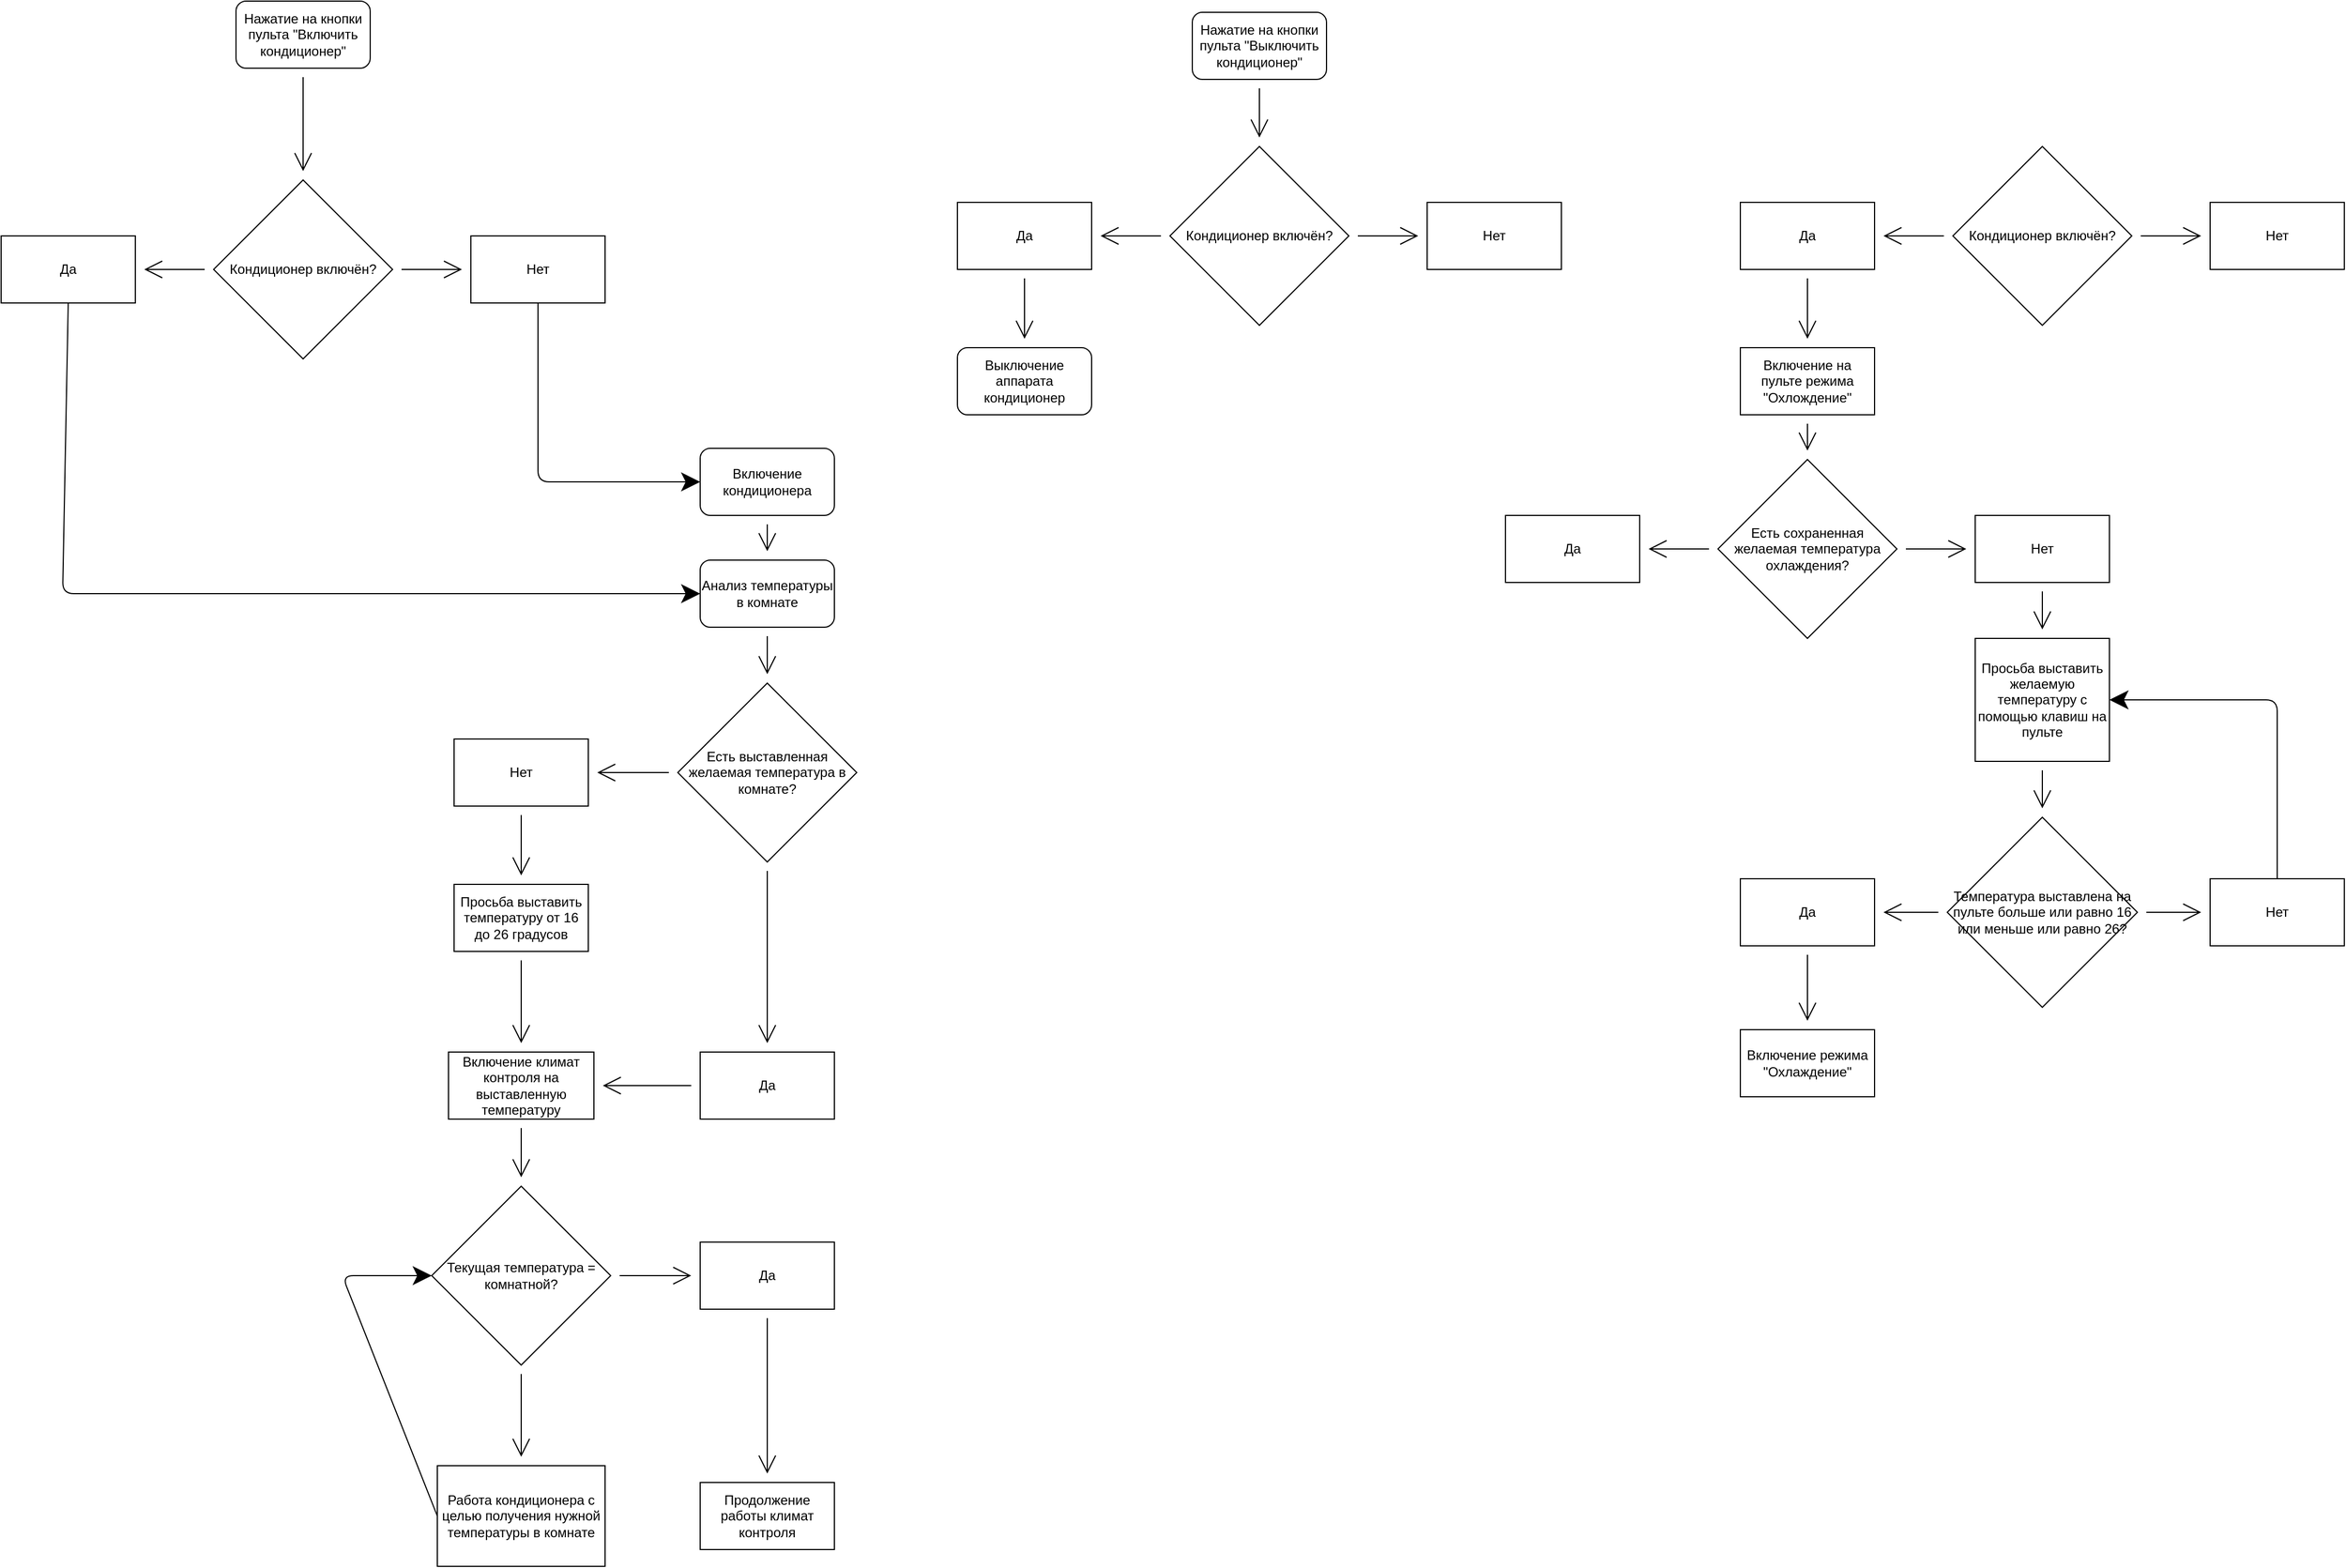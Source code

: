 <mxfile version="15.3.4" type="github">
  <diagram id="MO2Bvyn2_-JSokNNpkE6" name="Page-1">
    <mxGraphModel dx="1221" dy="681" grid="1" gridSize="10" guides="1" tooltips="1" connect="1" arrows="1" fold="1" page="1" pageScale="1" pageWidth="3000" pageHeight="3000" math="0" shadow="0">
      <root>
        <mxCell id="0" />
        <mxCell id="1" parent="0" />
        <mxCell id="xLc4NqqJEeSbFSuvH_Aq-7" value="" style="edgeStyle=none;curved=1;rounded=0;orthogonalLoop=1;jettySize=auto;html=1;endArrow=open;startSize=14;endSize=14;sourcePerimeterSpacing=8;targetPerimeterSpacing=8;" edge="1" parent="1" source="xLc4NqqJEeSbFSuvH_Aq-1" target="xLc4NqqJEeSbFSuvH_Aq-2">
          <mxGeometry relative="1" as="geometry" />
        </mxCell>
        <mxCell id="xLc4NqqJEeSbFSuvH_Aq-1" value="Включение кондиционера" style="rounded=1;whiteSpace=wrap;html=1;hachureGap=4;pointerEvents=0;" vertex="1" parent="1">
          <mxGeometry x="830" y="570" width="120" height="60" as="geometry" />
        </mxCell>
        <mxCell id="xLc4NqqJEeSbFSuvH_Aq-8" value="" style="edgeStyle=none;curved=1;rounded=0;orthogonalLoop=1;jettySize=auto;html=1;endArrow=open;startSize=14;endSize=14;sourcePerimeterSpacing=8;targetPerimeterSpacing=8;" edge="1" parent="1" source="xLc4NqqJEeSbFSuvH_Aq-2" target="xLc4NqqJEeSbFSuvH_Aq-4">
          <mxGeometry relative="1" as="geometry" />
        </mxCell>
        <mxCell id="xLc4NqqJEeSbFSuvH_Aq-2" value="Анализ температуры в комнате" style="rounded=1;whiteSpace=wrap;html=1;hachureGap=4;pointerEvents=0;" vertex="1" parent="1">
          <mxGeometry x="830" y="670" width="120" height="60" as="geometry" />
        </mxCell>
        <mxCell id="xLc4NqqJEeSbFSuvH_Aq-9" value="" style="edgeStyle=none;curved=1;rounded=0;orthogonalLoop=1;jettySize=auto;html=1;endArrow=open;startSize=14;endSize=14;sourcePerimeterSpacing=8;targetPerimeterSpacing=8;" edge="1" parent="1" source="xLc4NqqJEeSbFSuvH_Aq-4" target="xLc4NqqJEeSbFSuvH_Aq-5">
          <mxGeometry relative="1" as="geometry" />
        </mxCell>
        <mxCell id="xLc4NqqJEeSbFSuvH_Aq-10" value="" style="edgeStyle=none;curved=1;rounded=0;orthogonalLoop=1;jettySize=auto;html=1;endArrow=open;startSize=14;endSize=14;sourcePerimeterSpacing=8;targetPerimeterSpacing=8;" edge="1" parent="1" source="xLc4NqqJEeSbFSuvH_Aq-4" target="xLc4NqqJEeSbFSuvH_Aq-6">
          <mxGeometry relative="1" as="geometry" />
        </mxCell>
        <mxCell id="xLc4NqqJEeSbFSuvH_Aq-4" value="Есть выставленная желаемая температура в комнате?" style="rhombus;whiteSpace=wrap;html=1;hachureGap=4;pointerEvents=0;" vertex="1" parent="1">
          <mxGeometry x="810" y="780" width="160" height="160" as="geometry" />
        </mxCell>
        <mxCell id="xLc4NqqJEeSbFSuvH_Aq-12" value="" style="edgeStyle=none;curved=1;rounded=0;orthogonalLoop=1;jettySize=auto;html=1;endArrow=open;startSize=14;endSize=14;sourcePerimeterSpacing=8;targetPerimeterSpacing=8;" edge="1" parent="1" source="xLc4NqqJEeSbFSuvH_Aq-5" target="xLc4NqqJEeSbFSuvH_Aq-11">
          <mxGeometry relative="1" as="geometry" />
        </mxCell>
        <mxCell id="xLc4NqqJEeSbFSuvH_Aq-5" value="Нет" style="rounded=0;whiteSpace=wrap;html=1;hachureGap=4;pointerEvents=0;" vertex="1" parent="1">
          <mxGeometry x="610" y="830" width="120" height="60" as="geometry" />
        </mxCell>
        <mxCell id="xLc4NqqJEeSbFSuvH_Aq-15" value="" style="edgeStyle=none;curved=1;rounded=0;orthogonalLoop=1;jettySize=auto;html=1;endArrow=open;startSize=14;endSize=14;sourcePerimeterSpacing=8;targetPerimeterSpacing=8;" edge="1" parent="1" source="xLc4NqqJEeSbFSuvH_Aq-6" target="xLc4NqqJEeSbFSuvH_Aq-13">
          <mxGeometry relative="1" as="geometry" />
        </mxCell>
        <mxCell id="xLc4NqqJEeSbFSuvH_Aq-6" value="Да" style="rounded=0;whiteSpace=wrap;html=1;hachureGap=4;pointerEvents=0;" vertex="1" parent="1">
          <mxGeometry x="830" y="1110" width="120" height="60" as="geometry" />
        </mxCell>
        <mxCell id="xLc4NqqJEeSbFSuvH_Aq-14" value="" style="edgeStyle=none;curved=1;rounded=0;orthogonalLoop=1;jettySize=auto;html=1;endArrow=open;startSize=14;endSize=14;sourcePerimeterSpacing=8;targetPerimeterSpacing=8;" edge="1" parent="1" source="xLc4NqqJEeSbFSuvH_Aq-11" target="xLc4NqqJEeSbFSuvH_Aq-13">
          <mxGeometry relative="1" as="geometry" />
        </mxCell>
        <mxCell id="xLc4NqqJEeSbFSuvH_Aq-11" value="Просьба выставить температуру от 16 до 26 градусов" style="rounded=0;whiteSpace=wrap;html=1;hachureGap=4;pointerEvents=0;" vertex="1" parent="1">
          <mxGeometry x="610" y="960" width="120" height="60" as="geometry" />
        </mxCell>
        <mxCell id="xLc4NqqJEeSbFSuvH_Aq-24" value="" style="edgeStyle=none;curved=1;rounded=0;orthogonalLoop=1;jettySize=auto;html=1;endArrow=open;startSize=14;endSize=14;sourcePerimeterSpacing=8;targetPerimeterSpacing=8;" edge="1" parent="1" source="xLc4NqqJEeSbFSuvH_Aq-13" target="xLc4NqqJEeSbFSuvH_Aq-17">
          <mxGeometry relative="1" as="geometry" />
        </mxCell>
        <mxCell id="xLc4NqqJEeSbFSuvH_Aq-13" value="Включение климат контроля на выставленную температуру" style="rounded=0;whiteSpace=wrap;html=1;hachureGap=4;pointerEvents=0;" vertex="1" parent="1">
          <mxGeometry x="605" y="1110" width="130" height="60" as="geometry" />
        </mxCell>
        <mxCell id="xLc4NqqJEeSbFSuvH_Aq-20" value="" style="edgeStyle=none;curved=1;rounded=0;orthogonalLoop=1;jettySize=auto;html=1;endArrow=open;startSize=14;endSize=14;sourcePerimeterSpacing=8;targetPerimeterSpacing=8;" edge="1" parent="1" source="xLc4NqqJEeSbFSuvH_Aq-17" target="xLc4NqqJEeSbFSuvH_Aq-18">
          <mxGeometry relative="1" as="geometry" />
        </mxCell>
        <mxCell id="xLc4NqqJEeSbFSuvH_Aq-21" value="" style="edgeStyle=none;curved=1;rounded=0;orthogonalLoop=1;jettySize=auto;html=1;endArrow=open;startSize=14;endSize=14;sourcePerimeterSpacing=8;targetPerimeterSpacing=8;" edge="1" parent="1" source="xLc4NqqJEeSbFSuvH_Aq-17" target="xLc4NqqJEeSbFSuvH_Aq-19">
          <mxGeometry relative="1" as="geometry" />
        </mxCell>
        <mxCell id="xLc4NqqJEeSbFSuvH_Aq-17" value="Текущая температура = комнатной?" style="rhombus;whiteSpace=wrap;html=1;hachureGap=4;pointerEvents=0;" vertex="1" parent="1">
          <mxGeometry x="590" y="1230" width="160" height="160" as="geometry" />
        </mxCell>
        <mxCell id="xLc4NqqJEeSbFSuvH_Aq-23" style="edgeStyle=none;curved=1;rounded=0;orthogonalLoop=1;jettySize=auto;html=1;endArrow=open;startSize=14;endSize=14;sourcePerimeterSpacing=8;targetPerimeterSpacing=8;" edge="1" parent="1" source="xLc4NqqJEeSbFSuvH_Aq-18" target="xLc4NqqJEeSbFSuvH_Aq-22">
          <mxGeometry relative="1" as="geometry" />
        </mxCell>
        <mxCell id="xLc4NqqJEeSbFSuvH_Aq-18" value="Да" style="rounded=0;whiteSpace=wrap;html=1;hachureGap=4;pointerEvents=0;" vertex="1" parent="1">
          <mxGeometry x="830" y="1280" width="120" height="60" as="geometry" />
        </mxCell>
        <mxCell id="xLc4NqqJEeSbFSuvH_Aq-19" value="Работа кондиционера с целью получения нужной температуры в комнате" style="rounded=0;whiteSpace=wrap;html=1;hachureGap=4;pointerEvents=0;" vertex="1" parent="1">
          <mxGeometry x="595" y="1480" width="150" height="90" as="geometry" />
        </mxCell>
        <mxCell id="xLc4NqqJEeSbFSuvH_Aq-22" value="Продолжение работы климат контроля" style="rounded=0;whiteSpace=wrap;html=1;hachureGap=4;pointerEvents=0;" vertex="1" parent="1">
          <mxGeometry x="830" y="1495" width="120" height="60" as="geometry" />
        </mxCell>
        <mxCell id="xLc4NqqJEeSbFSuvH_Aq-25" value="" style="endArrow=classic;html=1;startSize=14;endSize=14;sourcePerimeterSpacing=8;targetPerimeterSpacing=8;exitX=0;exitY=0.5;exitDx=0;exitDy=0;" edge="1" parent="1" source="xLc4NqqJEeSbFSuvH_Aq-19">
          <mxGeometry width="50" height="50" relative="1" as="geometry">
            <mxPoint x="550" y="1500" as="sourcePoint" />
            <mxPoint x="590" y="1310" as="targetPoint" />
            <Array as="points">
              <mxPoint x="510" y="1310" />
            </Array>
          </mxGeometry>
        </mxCell>
        <mxCell id="xLc4NqqJEeSbFSuvH_Aq-31" value="" style="edgeStyle=none;curved=1;rounded=0;orthogonalLoop=1;jettySize=auto;html=1;endArrow=open;startSize=14;endSize=14;sourcePerimeterSpacing=8;targetPerimeterSpacing=8;" edge="1" parent="1" source="xLc4NqqJEeSbFSuvH_Aq-27" target="xLc4NqqJEeSbFSuvH_Aq-28">
          <mxGeometry relative="1" as="geometry" />
        </mxCell>
        <mxCell id="xLc4NqqJEeSbFSuvH_Aq-32" value="" style="edgeStyle=none;curved=1;rounded=0;orthogonalLoop=1;jettySize=auto;html=1;endArrow=open;startSize=14;endSize=14;sourcePerimeterSpacing=8;targetPerimeterSpacing=8;" edge="1" parent="1" source="xLc4NqqJEeSbFSuvH_Aq-27" target="xLc4NqqJEeSbFSuvH_Aq-29">
          <mxGeometry relative="1" as="geometry" />
        </mxCell>
        <mxCell id="xLc4NqqJEeSbFSuvH_Aq-27" value="Кондиционер включён?" style="rhombus;whiteSpace=wrap;html=1;hachureGap=4;pointerEvents=0;" vertex="1" parent="1">
          <mxGeometry x="395" y="330" width="160" height="160" as="geometry" />
        </mxCell>
        <mxCell id="xLc4NqqJEeSbFSuvH_Aq-28" value="Да" style="rounded=0;whiteSpace=wrap;html=1;hachureGap=4;pointerEvents=0;" vertex="1" parent="1">
          <mxGeometry x="205" y="380" width="120" height="60" as="geometry" />
        </mxCell>
        <mxCell id="xLc4NqqJEeSbFSuvH_Aq-29" value="Нет" style="rounded=0;whiteSpace=wrap;html=1;hachureGap=4;pointerEvents=0;" vertex="1" parent="1">
          <mxGeometry x="625" y="380" width="120" height="60" as="geometry" />
        </mxCell>
        <mxCell id="xLc4NqqJEeSbFSuvH_Aq-34" value="" style="edgeStyle=none;curved=1;rounded=0;orthogonalLoop=1;jettySize=auto;html=1;endArrow=open;startSize=14;endSize=14;sourcePerimeterSpacing=8;targetPerimeterSpacing=8;" edge="1" parent="1" source="xLc4NqqJEeSbFSuvH_Aq-33" target="xLc4NqqJEeSbFSuvH_Aq-27">
          <mxGeometry relative="1" as="geometry" />
        </mxCell>
        <mxCell id="xLc4NqqJEeSbFSuvH_Aq-33" value="Нажатие на кнопки пульта &quot;Включить кондиционер&quot;" style="rounded=1;whiteSpace=wrap;html=1;hachureGap=4;pointerEvents=0;" vertex="1" parent="1">
          <mxGeometry x="415" y="170" width="120" height="60" as="geometry" />
        </mxCell>
        <mxCell id="xLc4NqqJEeSbFSuvH_Aq-35" value="" style="endArrow=classic;html=1;startSize=14;endSize=14;sourcePerimeterSpacing=8;targetPerimeterSpacing=8;exitX=0.5;exitY=1;exitDx=0;exitDy=0;entryX=0;entryY=0.5;entryDx=0;entryDy=0;" edge="1" parent="1" source="xLc4NqqJEeSbFSuvH_Aq-29" target="xLc4NqqJEeSbFSuvH_Aq-1">
          <mxGeometry width="50" height="50" relative="1" as="geometry">
            <mxPoint x="570" y="640" as="sourcePoint" />
            <mxPoint x="620" y="590" as="targetPoint" />
            <Array as="points">
              <mxPoint x="685" y="600" />
            </Array>
          </mxGeometry>
        </mxCell>
        <mxCell id="xLc4NqqJEeSbFSuvH_Aq-37" value="" style="endArrow=classic;html=1;startSize=14;endSize=14;sourcePerimeterSpacing=8;targetPerimeterSpacing=8;exitX=0.5;exitY=1;exitDx=0;exitDy=0;entryX=0;entryY=0.5;entryDx=0;entryDy=0;" edge="1" parent="1" source="xLc4NqqJEeSbFSuvH_Aq-28" target="xLc4NqqJEeSbFSuvH_Aq-2">
          <mxGeometry width="50" height="50" relative="1" as="geometry">
            <mxPoint x="265" y="440" as="sourcePoint" />
            <mxPoint x="830" y="700" as="targetPoint" />
            <Array as="points">
              <mxPoint x="260" y="700" />
            </Array>
          </mxGeometry>
        </mxCell>
        <mxCell id="xLc4NqqJEeSbFSuvH_Aq-45" value="" style="edgeStyle=none;curved=1;rounded=0;orthogonalLoop=1;jettySize=auto;html=1;endArrow=open;startSize=14;endSize=14;sourcePerimeterSpacing=8;targetPerimeterSpacing=8;" edge="1" parent="1" source="xLc4NqqJEeSbFSuvH_Aq-38" target="xLc4NqqJEeSbFSuvH_Aq-40">
          <mxGeometry relative="1" as="geometry" />
        </mxCell>
        <mxCell id="xLc4NqqJEeSbFSuvH_Aq-38" value="Нажатие на кнопки пульта &quot;Выключить кондиционер&quot;" style="rounded=1;whiteSpace=wrap;html=1;hachureGap=4;pointerEvents=0;" vertex="1" parent="1">
          <mxGeometry x="1270" y="180" width="120" height="60" as="geometry" />
        </mxCell>
        <mxCell id="xLc4NqqJEeSbFSuvH_Aq-43" value="" style="edgeStyle=none;curved=1;rounded=0;orthogonalLoop=1;jettySize=auto;html=1;endArrow=open;startSize=14;endSize=14;sourcePerimeterSpacing=8;targetPerimeterSpacing=8;" edge="1" parent="1" source="xLc4NqqJEeSbFSuvH_Aq-40" target="xLc4NqqJEeSbFSuvH_Aq-41">
          <mxGeometry relative="1" as="geometry" />
        </mxCell>
        <mxCell id="xLc4NqqJEeSbFSuvH_Aq-44" value="" style="edgeStyle=none;curved=1;rounded=0;orthogonalLoop=1;jettySize=auto;html=1;endArrow=open;startSize=14;endSize=14;sourcePerimeterSpacing=8;targetPerimeterSpacing=8;" edge="1" parent="1" source="xLc4NqqJEeSbFSuvH_Aq-40" target="xLc4NqqJEeSbFSuvH_Aq-42">
          <mxGeometry relative="1" as="geometry" />
        </mxCell>
        <mxCell id="xLc4NqqJEeSbFSuvH_Aq-40" value="Кондиционер включён?" style="rhombus;whiteSpace=wrap;html=1;hachureGap=4;pointerEvents=0;" vertex="1" parent="1">
          <mxGeometry x="1250" y="300" width="160" height="160" as="geometry" />
        </mxCell>
        <mxCell id="xLc4NqqJEeSbFSuvH_Aq-47" value="" style="edgeStyle=none;curved=1;rounded=0;orthogonalLoop=1;jettySize=auto;html=1;endArrow=open;startSize=14;endSize=14;sourcePerimeterSpacing=8;targetPerimeterSpacing=8;" edge="1" parent="1" source="xLc4NqqJEeSbFSuvH_Aq-41" target="xLc4NqqJEeSbFSuvH_Aq-46">
          <mxGeometry relative="1" as="geometry" />
        </mxCell>
        <mxCell id="xLc4NqqJEeSbFSuvH_Aq-41" value="Да" style="rounded=0;whiteSpace=wrap;html=1;hachureGap=4;pointerEvents=0;" vertex="1" parent="1">
          <mxGeometry x="1060" y="350" width="120" height="60" as="geometry" />
        </mxCell>
        <mxCell id="xLc4NqqJEeSbFSuvH_Aq-42" value="Нет" style="rounded=0;whiteSpace=wrap;html=1;hachureGap=4;pointerEvents=0;" vertex="1" parent="1">
          <mxGeometry x="1480" y="350" width="120" height="60" as="geometry" />
        </mxCell>
        <mxCell id="xLc4NqqJEeSbFSuvH_Aq-46" value="Выключение аппарата кондиционер" style="rounded=1;whiteSpace=wrap;html=1;hachureGap=4;pointerEvents=0;" vertex="1" parent="1">
          <mxGeometry x="1060" y="480" width="120" height="60" as="geometry" />
        </mxCell>
        <mxCell id="xLc4NqqJEeSbFSuvH_Aq-50" value="" style="edgeStyle=none;curved=1;rounded=0;orthogonalLoop=1;jettySize=auto;html=1;endArrow=open;startSize=14;endSize=14;sourcePerimeterSpacing=8;targetPerimeterSpacing=8;" edge="1" parent="1" source="xLc4NqqJEeSbFSuvH_Aq-48" target="xLc4NqqJEeSbFSuvH_Aq-49">
          <mxGeometry relative="1" as="geometry" />
        </mxCell>
        <mxCell id="xLc4NqqJEeSbFSuvH_Aq-52" value="" style="edgeStyle=none;curved=1;rounded=0;orthogonalLoop=1;jettySize=auto;html=1;endArrow=open;startSize=14;endSize=14;sourcePerimeterSpacing=8;targetPerimeterSpacing=8;" edge="1" parent="1" source="xLc4NqqJEeSbFSuvH_Aq-48" target="xLc4NqqJEeSbFSuvH_Aq-51">
          <mxGeometry relative="1" as="geometry" />
        </mxCell>
        <mxCell id="xLc4NqqJEeSbFSuvH_Aq-48" value="Кондиционер включён?" style="rhombus;whiteSpace=wrap;html=1;hachureGap=4;pointerEvents=0;" vertex="1" parent="1">
          <mxGeometry x="1950" y="300" width="160" height="160" as="geometry" />
        </mxCell>
        <mxCell id="xLc4NqqJEeSbFSuvH_Aq-54" value="" style="edgeStyle=none;curved=1;rounded=0;orthogonalLoop=1;jettySize=auto;html=1;endArrow=open;startSize=14;endSize=14;sourcePerimeterSpacing=8;targetPerimeterSpacing=8;" edge="1" parent="1" source="xLc4NqqJEeSbFSuvH_Aq-49" target="xLc4NqqJEeSbFSuvH_Aq-53">
          <mxGeometry relative="1" as="geometry" />
        </mxCell>
        <mxCell id="xLc4NqqJEeSbFSuvH_Aq-49" value="Да" style="rounded=0;whiteSpace=wrap;html=1;hachureGap=4;pointerEvents=0;" vertex="1" parent="1">
          <mxGeometry x="1760" y="350" width="120" height="60" as="geometry" />
        </mxCell>
        <mxCell id="xLc4NqqJEeSbFSuvH_Aq-51" value="Нет" style="rounded=0;whiteSpace=wrap;html=1;hachureGap=4;pointerEvents=0;" vertex="1" parent="1">
          <mxGeometry x="2180" y="350" width="120" height="60" as="geometry" />
        </mxCell>
        <mxCell id="xLc4NqqJEeSbFSuvH_Aq-61" value="" style="edgeStyle=none;curved=1;rounded=0;orthogonalLoop=1;jettySize=auto;html=1;endArrow=open;startSize=14;endSize=14;sourcePerimeterSpacing=8;targetPerimeterSpacing=8;" edge="1" parent="1" source="xLc4NqqJEeSbFSuvH_Aq-53" target="xLc4NqqJEeSbFSuvH_Aq-56">
          <mxGeometry relative="1" as="geometry" />
        </mxCell>
        <mxCell id="xLc4NqqJEeSbFSuvH_Aq-53" value="Включение на пульте режима &quot;Охлождение&quot;" style="rounded=0;whiteSpace=wrap;html=1;hachureGap=4;pointerEvents=0;" vertex="1" parent="1">
          <mxGeometry x="1760" y="480" width="120" height="60" as="geometry" />
        </mxCell>
        <mxCell id="xLc4NqqJEeSbFSuvH_Aq-59" value="" style="edgeStyle=none;curved=1;rounded=0;orthogonalLoop=1;jettySize=auto;html=1;endArrow=open;startSize=14;endSize=14;sourcePerimeterSpacing=8;targetPerimeterSpacing=8;" edge="1" parent="1" source="xLc4NqqJEeSbFSuvH_Aq-56" target="xLc4NqqJEeSbFSuvH_Aq-58">
          <mxGeometry relative="1" as="geometry" />
        </mxCell>
        <mxCell id="xLc4NqqJEeSbFSuvH_Aq-60" value="" style="edgeStyle=none;curved=1;rounded=0;orthogonalLoop=1;jettySize=auto;html=1;endArrow=open;startSize=14;endSize=14;sourcePerimeterSpacing=8;targetPerimeterSpacing=8;" edge="1" parent="1" source="xLc4NqqJEeSbFSuvH_Aq-56" target="xLc4NqqJEeSbFSuvH_Aq-57">
          <mxGeometry relative="1" as="geometry" />
        </mxCell>
        <mxCell id="xLc4NqqJEeSbFSuvH_Aq-56" value="Есть сохраненная желаемая температура охлаждения?" style="rhombus;whiteSpace=wrap;html=1;hachureGap=4;pointerEvents=0;" vertex="1" parent="1">
          <mxGeometry x="1740" y="580" width="160" height="160" as="geometry" />
        </mxCell>
        <mxCell id="xLc4NqqJEeSbFSuvH_Aq-57" value="Да" style="rounded=0;whiteSpace=wrap;html=1;hachureGap=4;pointerEvents=0;" vertex="1" parent="1">
          <mxGeometry x="1550" y="630" width="120" height="60" as="geometry" />
        </mxCell>
        <mxCell id="xLc4NqqJEeSbFSuvH_Aq-64" value="" style="edgeStyle=none;curved=1;rounded=0;orthogonalLoop=1;jettySize=auto;html=1;endArrow=open;startSize=14;endSize=14;sourcePerimeterSpacing=8;targetPerimeterSpacing=8;" edge="1" parent="1" source="xLc4NqqJEeSbFSuvH_Aq-58" target="xLc4NqqJEeSbFSuvH_Aq-63">
          <mxGeometry relative="1" as="geometry" />
        </mxCell>
        <mxCell id="xLc4NqqJEeSbFSuvH_Aq-58" value="Нет" style="rounded=0;whiteSpace=wrap;html=1;hachureGap=4;pointerEvents=0;" vertex="1" parent="1">
          <mxGeometry x="1970" y="630" width="120" height="60" as="geometry" />
        </mxCell>
        <mxCell id="xLc4NqqJEeSbFSuvH_Aq-66" value="" style="edgeStyle=none;curved=1;rounded=0;orthogonalLoop=1;jettySize=auto;html=1;endArrow=open;startSize=14;endSize=14;sourcePerimeterSpacing=8;targetPerimeterSpacing=8;" edge="1" parent="1" source="xLc4NqqJEeSbFSuvH_Aq-63" target="xLc4NqqJEeSbFSuvH_Aq-65">
          <mxGeometry relative="1" as="geometry" />
        </mxCell>
        <mxCell id="xLc4NqqJEeSbFSuvH_Aq-63" value="Просьба выставить желаемую температуру с помощью клавиш на пульте" style="rounded=0;whiteSpace=wrap;html=1;hachureGap=4;pointerEvents=0;" vertex="1" parent="1">
          <mxGeometry x="1970" y="740" width="120" height="110" as="geometry" />
        </mxCell>
        <mxCell id="xLc4NqqJEeSbFSuvH_Aq-69" value="" style="edgeStyle=none;curved=1;rounded=0;orthogonalLoop=1;jettySize=auto;html=1;endArrow=open;startSize=14;endSize=14;sourcePerimeterSpacing=8;targetPerimeterSpacing=8;" edge="1" parent="1" source="xLc4NqqJEeSbFSuvH_Aq-65" target="xLc4NqqJEeSbFSuvH_Aq-67">
          <mxGeometry relative="1" as="geometry" />
        </mxCell>
        <mxCell id="xLc4NqqJEeSbFSuvH_Aq-71" value="" style="edgeStyle=none;curved=1;rounded=0;orthogonalLoop=1;jettySize=auto;html=1;endArrow=open;startSize=14;endSize=14;sourcePerimeterSpacing=8;targetPerimeterSpacing=8;" edge="1" parent="1" source="xLc4NqqJEeSbFSuvH_Aq-65" target="xLc4NqqJEeSbFSuvH_Aq-68">
          <mxGeometry relative="1" as="geometry" />
        </mxCell>
        <mxCell id="xLc4NqqJEeSbFSuvH_Aq-65" value="Температура выставлена на пульте больше или равно 16 или меньше или равно 26?" style="rhombus;whiteSpace=wrap;html=1;hachureGap=4;pointerEvents=0;" vertex="1" parent="1">
          <mxGeometry x="1945" y="900" width="170" height="170" as="geometry" />
        </mxCell>
        <mxCell id="xLc4NqqJEeSbFSuvH_Aq-73" value="" style="edgeStyle=none;curved=1;rounded=0;orthogonalLoop=1;jettySize=auto;html=1;endArrow=open;startSize=14;endSize=14;sourcePerimeterSpacing=8;targetPerimeterSpacing=8;" edge="1" parent="1" source="xLc4NqqJEeSbFSuvH_Aq-67" target="xLc4NqqJEeSbFSuvH_Aq-72">
          <mxGeometry relative="1" as="geometry" />
        </mxCell>
        <mxCell id="xLc4NqqJEeSbFSuvH_Aq-67" value="Да" style="rounded=0;whiteSpace=wrap;html=1;hachureGap=4;pointerEvents=0;" vertex="1" parent="1">
          <mxGeometry x="1760" y="955" width="120" height="60" as="geometry" />
        </mxCell>
        <mxCell id="xLc4NqqJEeSbFSuvH_Aq-68" value="Нет" style="rounded=0;whiteSpace=wrap;html=1;hachureGap=4;pointerEvents=0;" vertex="1" parent="1">
          <mxGeometry x="2180" y="955" width="120" height="60" as="geometry" />
        </mxCell>
        <mxCell id="xLc4NqqJEeSbFSuvH_Aq-72" value="Включение режима &quot;Охлаждение&quot;" style="rounded=0;whiteSpace=wrap;html=1;hachureGap=4;pointerEvents=0;" vertex="1" parent="1">
          <mxGeometry x="1760" y="1090" width="120" height="60" as="geometry" />
        </mxCell>
        <mxCell id="xLc4NqqJEeSbFSuvH_Aq-76" value="" style="endArrow=classic;html=1;startSize=14;endSize=14;sourcePerimeterSpacing=8;targetPerimeterSpacing=8;exitX=0.5;exitY=0;exitDx=0;exitDy=0;entryX=1;entryY=0.5;entryDx=0;entryDy=0;" edge="1" parent="1" source="xLc4NqqJEeSbFSuvH_Aq-68" target="xLc4NqqJEeSbFSuvH_Aq-63">
          <mxGeometry width="50" height="50" relative="1" as="geometry">
            <mxPoint x="2060" y="1020" as="sourcePoint" />
            <mxPoint x="2110" y="970" as="targetPoint" />
            <Array as="points">
              <mxPoint x="2240" y="795" />
            </Array>
          </mxGeometry>
        </mxCell>
      </root>
    </mxGraphModel>
  </diagram>
</mxfile>
